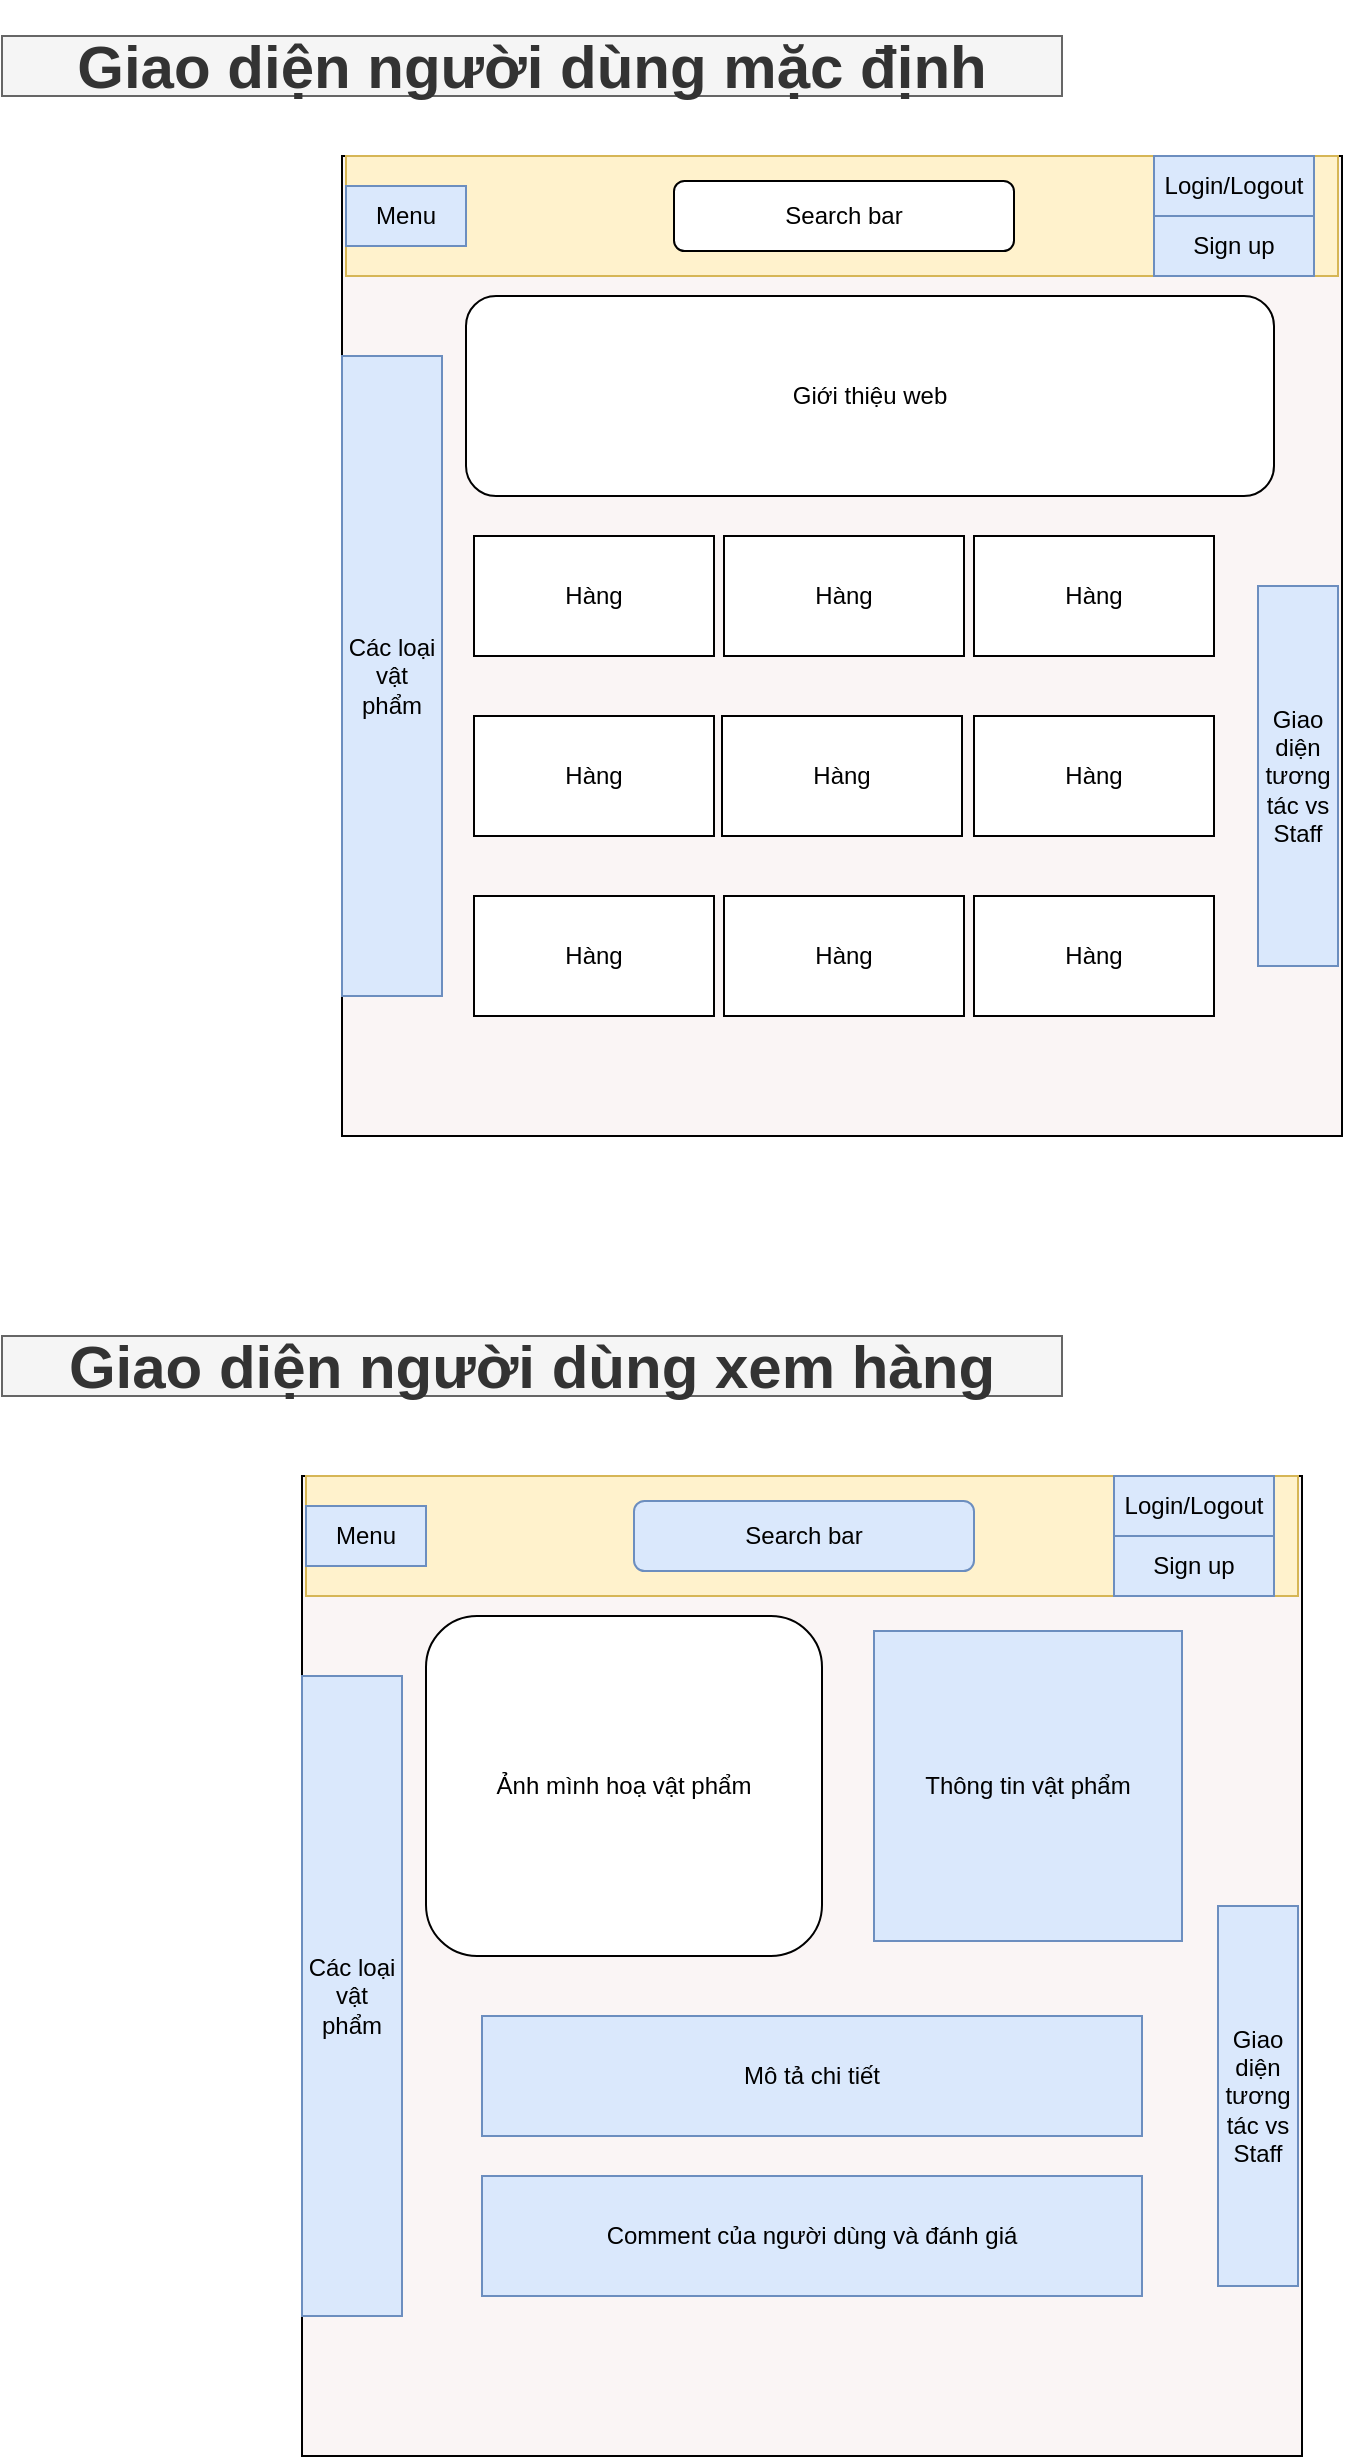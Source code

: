 <mxfile version="26.0.16">
  <diagram name="Trang-1" id="7f2KA3EX7QscdAlflgMy">
    <mxGraphModel dx="1105" dy="558" grid="1" gridSize="10" guides="1" tooltips="1" connect="1" arrows="1" fold="1" page="1" pageScale="1" pageWidth="827" pageHeight="1169" math="0" shadow="0">
      <root>
        <mxCell id="0" />
        <mxCell id="1" parent="0" />
        <mxCell id="g_5hoK2g6s2Y6-Z-jbHB-38" value="" style="group;fillColor=#dae8fc;strokeColor=#6c8ebf;" vertex="1" connectable="0" parent="1">
          <mxGeometry x="190" y="110" width="500" height="490" as="geometry" />
        </mxCell>
        <mxCell id="g_5hoK2g6s2Y6-Z-jbHB-1" value="" style="rounded=0;whiteSpace=wrap;html=1;fillColor=light-dark(#faf5f5, #ededed);" vertex="1" parent="g_5hoK2g6s2Y6-Z-jbHB-38">
          <mxGeometry width="500" height="490" as="geometry" />
        </mxCell>
        <mxCell id="g_5hoK2g6s2Y6-Z-jbHB-2" value="Các loại vật phẩm" style="rounded=0;whiteSpace=wrap;html=1;fillColor=#dae8fc;strokeColor=#6c8ebf;" vertex="1" parent="g_5hoK2g6s2Y6-Z-jbHB-38">
          <mxGeometry y="100" width="50" height="320" as="geometry" />
        </mxCell>
        <mxCell id="g_5hoK2g6s2Y6-Z-jbHB-3" value="(fixed)" style="rounded=0;whiteSpace=wrap;html=1;fillColor=#fff2cc;strokeColor=#d6b656;" vertex="1" parent="g_5hoK2g6s2Y6-Z-jbHB-38">
          <mxGeometry x="2" width="496" height="60" as="geometry" />
        </mxCell>
        <mxCell id="g_5hoK2g6s2Y6-Z-jbHB-5" value="Menu" style="text;html=1;align=center;verticalAlign=middle;whiteSpace=wrap;rounded=0;fillColor=#dae8fc;strokeColor=#6c8ebf;" vertex="1" parent="g_5hoK2g6s2Y6-Z-jbHB-38">
          <mxGeometry x="2" y="15" width="60" height="30" as="geometry" />
        </mxCell>
        <mxCell id="g_5hoK2g6s2Y6-Z-jbHB-6" value="Search bar" style="rounded=1;whiteSpace=wrap;html=1;" vertex="1" parent="g_5hoK2g6s2Y6-Z-jbHB-38">
          <mxGeometry x="166" y="12.5" width="170" height="35" as="geometry" />
        </mxCell>
        <mxCell id="g_5hoK2g6s2Y6-Z-jbHB-7" value="Login/Logout" style="text;html=1;align=center;verticalAlign=middle;whiteSpace=wrap;rounded=0;fillColor=#dae8fc;strokeColor=#6c8ebf;" vertex="1" parent="g_5hoK2g6s2Y6-Z-jbHB-38">
          <mxGeometry x="406" width="80" height="30" as="geometry" />
        </mxCell>
        <mxCell id="g_5hoK2g6s2Y6-Z-jbHB-8" value="Sign up" style="text;html=1;align=center;verticalAlign=middle;whiteSpace=wrap;rounded=0;fillColor=#dae8fc;strokeColor=#6c8ebf;" vertex="1" parent="g_5hoK2g6s2Y6-Z-jbHB-38">
          <mxGeometry x="406" y="30" width="80" height="30" as="geometry" />
        </mxCell>
        <mxCell id="g_5hoK2g6s2Y6-Z-jbHB-9" value="Giới thiệu web" style="rounded=1;whiteSpace=wrap;html=1;" vertex="1" parent="g_5hoK2g6s2Y6-Z-jbHB-38">
          <mxGeometry x="62" y="70" width="404" height="100" as="geometry" />
        </mxCell>
        <mxCell id="g_5hoK2g6s2Y6-Z-jbHB-10" value="Hàng" style="rounded=0;whiteSpace=wrap;html=1;" vertex="1" parent="g_5hoK2g6s2Y6-Z-jbHB-38">
          <mxGeometry x="66" y="190" width="120" height="60" as="geometry" />
        </mxCell>
        <mxCell id="g_5hoK2g6s2Y6-Z-jbHB-11" value="Hàng" style="rounded=0;whiteSpace=wrap;html=1;" vertex="1" parent="g_5hoK2g6s2Y6-Z-jbHB-38">
          <mxGeometry x="191" y="190" width="120" height="60" as="geometry" />
        </mxCell>
        <mxCell id="g_5hoK2g6s2Y6-Z-jbHB-12" value="Hàng" style="rounded=0;whiteSpace=wrap;html=1;" vertex="1" parent="g_5hoK2g6s2Y6-Z-jbHB-38">
          <mxGeometry x="316" y="280" width="120" height="60" as="geometry" />
        </mxCell>
        <mxCell id="g_5hoK2g6s2Y6-Z-jbHB-13" value="Hàng" style="rounded=0;whiteSpace=wrap;html=1;" vertex="1" parent="g_5hoK2g6s2Y6-Z-jbHB-38">
          <mxGeometry x="190" y="280" width="120" height="60" as="geometry" />
        </mxCell>
        <mxCell id="g_5hoK2g6s2Y6-Z-jbHB-14" value="Hàng" style="rounded=0;whiteSpace=wrap;html=1;" vertex="1" parent="g_5hoK2g6s2Y6-Z-jbHB-38">
          <mxGeometry x="316" y="190" width="120" height="60" as="geometry" />
        </mxCell>
        <mxCell id="g_5hoK2g6s2Y6-Z-jbHB-15" value="Hàng" style="rounded=0;whiteSpace=wrap;html=1;" vertex="1" parent="g_5hoK2g6s2Y6-Z-jbHB-38">
          <mxGeometry x="66" y="280" width="120" height="60" as="geometry" />
        </mxCell>
        <mxCell id="g_5hoK2g6s2Y6-Z-jbHB-16" value="Hàng" style="rounded=0;whiteSpace=wrap;html=1;" vertex="1" parent="g_5hoK2g6s2Y6-Z-jbHB-38">
          <mxGeometry x="66" y="370" width="120" height="60" as="geometry" />
        </mxCell>
        <mxCell id="g_5hoK2g6s2Y6-Z-jbHB-17" value="Hàng" style="rounded=0;whiteSpace=wrap;html=1;" vertex="1" parent="g_5hoK2g6s2Y6-Z-jbHB-38">
          <mxGeometry x="316" y="370" width="120" height="60" as="geometry" />
        </mxCell>
        <mxCell id="g_5hoK2g6s2Y6-Z-jbHB-18" value="Hàng" style="rounded=0;whiteSpace=wrap;html=1;" vertex="1" parent="g_5hoK2g6s2Y6-Z-jbHB-38">
          <mxGeometry x="191" y="370" width="120" height="60" as="geometry" />
        </mxCell>
        <mxCell id="g_5hoK2g6s2Y6-Z-jbHB-19" value="Giao diện tương tác vs Staff" style="rounded=0;whiteSpace=wrap;html=1;fillColor=#dae8fc;strokeColor=#6c8ebf;" vertex="1" parent="g_5hoK2g6s2Y6-Z-jbHB-38">
          <mxGeometry x="458" y="215" width="40" height="190" as="geometry" />
        </mxCell>
        <mxCell id="g_5hoK2g6s2Y6-Z-jbHB-39" value="&lt;h2&gt;&lt;font style=&quot;font-size: 30px;&quot;&gt;Giao diện người dùng mặc định&lt;/font&gt;&lt;/h2&gt;" style="text;html=1;align=center;verticalAlign=middle;whiteSpace=wrap;rounded=0;fillColor=#f5f5f5;fontColor=#333333;strokeColor=#666666;" vertex="1" parent="1">
          <mxGeometry x="20" y="50" width="530" height="30" as="geometry" />
        </mxCell>
        <mxCell id="g_5hoK2g6s2Y6-Z-jbHB-40" value="&lt;h2&gt;&lt;font style=&quot;font-size: 30px;&quot;&gt;Giao diện người dùng xem hàng&lt;/font&gt;&lt;/h2&gt;" style="text;html=1;align=center;verticalAlign=middle;whiteSpace=wrap;rounded=0;fillColor=#f5f5f5;fontColor=#333333;strokeColor=#666666;" vertex="1" parent="1">
          <mxGeometry x="20" y="700" width="530" height="30" as="geometry" />
        </mxCell>
        <mxCell id="g_5hoK2g6s2Y6-Z-jbHB-41" value="" style="group" vertex="1" connectable="0" parent="1">
          <mxGeometry x="170" y="770" width="500" height="490" as="geometry" />
        </mxCell>
        <mxCell id="g_5hoK2g6s2Y6-Z-jbHB-42" value="" style="rounded=0;whiteSpace=wrap;html=1;fillColor=light-dark(#faf5f5, #ededed);movable=0;resizable=0;rotatable=0;deletable=0;editable=0;locked=1;connectable=0;" vertex="1" parent="g_5hoK2g6s2Y6-Z-jbHB-41">
          <mxGeometry width="500" height="490" as="geometry" />
        </mxCell>
        <mxCell id="g_5hoK2g6s2Y6-Z-jbHB-43" value="Các loại vật phẩm" style="rounded=0;whiteSpace=wrap;html=1;fillColor=#dae8fc;strokeColor=#6c8ebf;" vertex="1" parent="g_5hoK2g6s2Y6-Z-jbHB-41">
          <mxGeometry y="100" width="50" height="320" as="geometry" />
        </mxCell>
        <mxCell id="g_5hoK2g6s2Y6-Z-jbHB-44" value="(fixed)" style="rounded=0;whiteSpace=wrap;html=1;fillColor=#fff2cc;strokeColor=#d6b656;" vertex="1" parent="g_5hoK2g6s2Y6-Z-jbHB-41">
          <mxGeometry x="2" width="496" height="60" as="geometry" />
        </mxCell>
        <mxCell id="g_5hoK2g6s2Y6-Z-jbHB-45" value="Menu" style="text;html=1;align=center;verticalAlign=middle;whiteSpace=wrap;rounded=0;fillColor=#dae8fc;strokeColor=#6c8ebf;" vertex="1" parent="g_5hoK2g6s2Y6-Z-jbHB-41">
          <mxGeometry x="2" y="15" width="60" height="30" as="geometry" />
        </mxCell>
        <mxCell id="g_5hoK2g6s2Y6-Z-jbHB-46" value="Search bar" style="rounded=1;whiteSpace=wrap;html=1;fillColor=#dae8fc;strokeColor=#6c8ebf;" vertex="1" parent="g_5hoK2g6s2Y6-Z-jbHB-41">
          <mxGeometry x="166" y="12.5" width="170" height="35" as="geometry" />
        </mxCell>
        <mxCell id="g_5hoK2g6s2Y6-Z-jbHB-47" value="Login/Logout" style="text;html=1;align=center;verticalAlign=middle;whiteSpace=wrap;rounded=0;fillColor=#dae8fc;strokeColor=#6c8ebf;" vertex="1" parent="g_5hoK2g6s2Y6-Z-jbHB-41">
          <mxGeometry x="406" width="80" height="30" as="geometry" />
        </mxCell>
        <mxCell id="g_5hoK2g6s2Y6-Z-jbHB-48" value="Sign up" style="text;html=1;align=center;verticalAlign=middle;whiteSpace=wrap;rounded=0;fillColor=#dae8fc;strokeColor=#6c8ebf;" vertex="1" parent="g_5hoK2g6s2Y6-Z-jbHB-41">
          <mxGeometry x="406" y="30" width="80" height="30" as="geometry" />
        </mxCell>
        <mxCell id="g_5hoK2g6s2Y6-Z-jbHB-49" value="Ảnh mình hoạ vật phẩm" style="rounded=1;whiteSpace=wrap;html=1;" vertex="1" parent="g_5hoK2g6s2Y6-Z-jbHB-41">
          <mxGeometry x="62" y="70" width="198" height="170" as="geometry" />
        </mxCell>
        <mxCell id="g_5hoK2g6s2Y6-Z-jbHB-50" value="Thông tin vật phẩm" style="rounded=0;whiteSpace=wrap;html=1;fillColor=#dae8fc;strokeColor=#6c8ebf;" vertex="1" parent="g_5hoK2g6s2Y6-Z-jbHB-41">
          <mxGeometry x="286" y="77.5" width="154" height="155" as="geometry" />
        </mxCell>
        <mxCell id="g_5hoK2g6s2Y6-Z-jbHB-57" value="Mô tả chi tiết" style="rounded=0;whiteSpace=wrap;html=1;fillColor=#dae8fc;strokeColor=#6c8ebf;" vertex="1" parent="g_5hoK2g6s2Y6-Z-jbHB-41">
          <mxGeometry x="90" y="270" width="330" height="60" as="geometry" />
        </mxCell>
        <mxCell id="g_5hoK2g6s2Y6-Z-jbHB-59" value="Giao diện tương tác vs Staff" style="rounded=0;whiteSpace=wrap;html=1;fillColor=#dae8fc;strokeColor=#6c8ebf;" vertex="1" parent="g_5hoK2g6s2Y6-Z-jbHB-41">
          <mxGeometry x="458" y="215" width="40" height="190" as="geometry" />
        </mxCell>
        <mxCell id="g_5hoK2g6s2Y6-Z-jbHB-60" value="Comment của người dùng và đánh giá" style="rounded=0;whiteSpace=wrap;html=1;fillColor=#dae8fc;strokeColor=#6c8ebf;" vertex="1" parent="g_5hoK2g6s2Y6-Z-jbHB-41">
          <mxGeometry x="90" y="350" width="330" height="60" as="geometry" />
        </mxCell>
      </root>
    </mxGraphModel>
  </diagram>
</mxfile>
